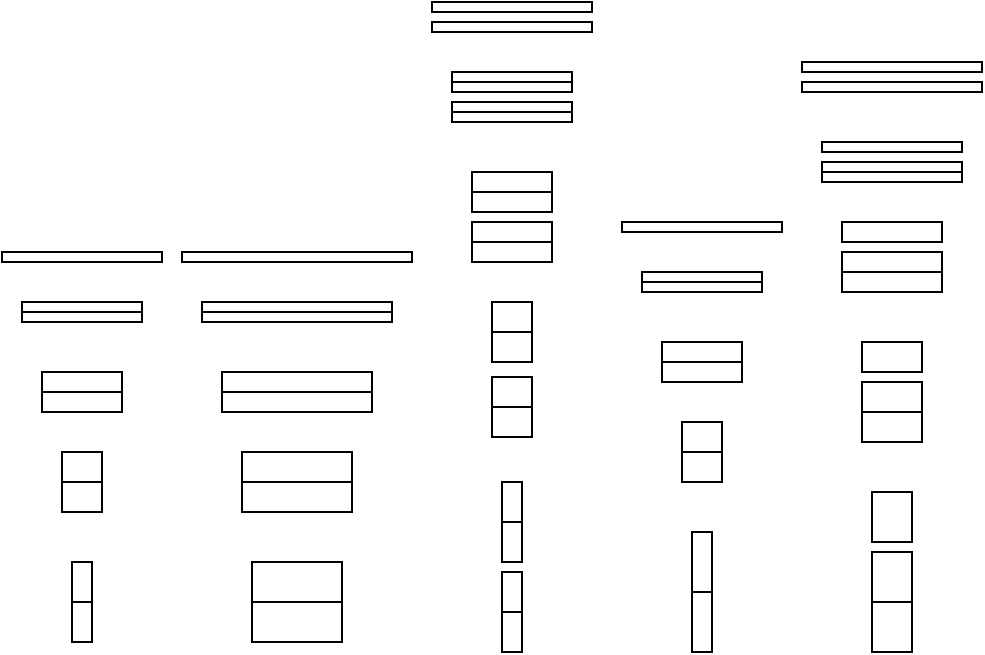 <mxfile version="26.1.1">
  <diagram name="Page-1" id="o6Hm1AHfrkM1vRj4lwk_">
    <mxGraphModel dx="880" dy="480" grid="1" gridSize="5" guides="1" tooltips="1" connect="1" arrows="1" fold="1" page="1" pageScale="1" pageWidth="595" pageHeight="842" math="0" shadow="0">
      <root>
        <mxCell id="0" />
        <mxCell id="1" parent="0" />
        <mxCell id="CmU8Y67noPRYYXNj49tf-1" value="" style="rounded=0;whiteSpace=wrap;html=1;" vertex="1" parent="1">
          <mxGeometry x="10" y="135" width="80" height="5" as="geometry" />
        </mxCell>
        <mxCell id="CmU8Y67noPRYYXNj49tf-2" value="" style="rounded=0;whiteSpace=wrap;html=1;" vertex="1" parent="1">
          <mxGeometry x="20" y="160" width="60" height="5" as="geometry" />
        </mxCell>
        <mxCell id="CmU8Y67noPRYYXNj49tf-3" value="" style="rounded=0;whiteSpace=wrap;html=1;" vertex="1" parent="1">
          <mxGeometry x="20" y="165" width="60" height="5" as="geometry" />
        </mxCell>
        <mxCell id="CmU8Y67noPRYYXNj49tf-4" value="" style="rounded=0;whiteSpace=wrap;html=1;" vertex="1" parent="1">
          <mxGeometry x="30" y="195" width="40" height="10" as="geometry" />
        </mxCell>
        <mxCell id="CmU8Y67noPRYYXNj49tf-5" value="" style="rounded=0;whiteSpace=wrap;html=1;" vertex="1" parent="1">
          <mxGeometry x="30" y="205" width="40" height="10" as="geometry" />
        </mxCell>
        <mxCell id="CmU8Y67noPRYYXNj49tf-6" value="" style="rounded=0;whiteSpace=wrap;html=1;" vertex="1" parent="1">
          <mxGeometry x="40" y="235" width="20" height="15" as="geometry" />
        </mxCell>
        <mxCell id="CmU8Y67noPRYYXNj49tf-7" value="" style="rounded=0;whiteSpace=wrap;html=1;" vertex="1" parent="1">
          <mxGeometry x="40" y="250" width="20" height="15" as="geometry" />
        </mxCell>
        <mxCell id="CmU8Y67noPRYYXNj49tf-8" value="" style="rounded=0;whiteSpace=wrap;html=1;" vertex="1" parent="1">
          <mxGeometry x="45" y="290" width="10" height="20" as="geometry" />
        </mxCell>
        <mxCell id="CmU8Y67noPRYYXNj49tf-9" value="" style="rounded=0;whiteSpace=wrap;html=1;" vertex="1" parent="1">
          <mxGeometry x="45" y="310" width="10" height="20" as="geometry" />
        </mxCell>
        <mxCell id="CmU8Y67noPRYYXNj49tf-19" value="" style="rounded=0;whiteSpace=wrap;html=1;" vertex="1" parent="1">
          <mxGeometry x="100" y="135" width="115" height="5" as="geometry" />
        </mxCell>
        <mxCell id="CmU8Y67noPRYYXNj49tf-20" value="" style="rounded=0;whiteSpace=wrap;html=1;" vertex="1" parent="1">
          <mxGeometry x="110" y="160" width="95" height="5" as="geometry" />
        </mxCell>
        <mxCell id="CmU8Y67noPRYYXNj49tf-21" value="" style="rounded=0;whiteSpace=wrap;html=1;" vertex="1" parent="1">
          <mxGeometry x="110" y="165" width="95" height="5" as="geometry" />
        </mxCell>
        <mxCell id="CmU8Y67noPRYYXNj49tf-22" value="" style="rounded=0;whiteSpace=wrap;html=1;" vertex="1" parent="1">
          <mxGeometry x="120" y="195" width="75" height="10" as="geometry" />
        </mxCell>
        <mxCell id="CmU8Y67noPRYYXNj49tf-23" value="" style="rounded=0;whiteSpace=wrap;html=1;" vertex="1" parent="1">
          <mxGeometry x="120" y="205" width="75" height="10" as="geometry" />
        </mxCell>
        <mxCell id="CmU8Y67noPRYYXNj49tf-24" value="" style="rounded=0;whiteSpace=wrap;html=1;" vertex="1" parent="1">
          <mxGeometry x="130" y="235" width="55" height="15" as="geometry" />
        </mxCell>
        <mxCell id="CmU8Y67noPRYYXNj49tf-25" value="" style="rounded=0;whiteSpace=wrap;html=1;" vertex="1" parent="1">
          <mxGeometry x="130" y="250" width="55" height="15" as="geometry" />
        </mxCell>
        <mxCell id="CmU8Y67noPRYYXNj49tf-26" value="" style="rounded=0;whiteSpace=wrap;html=1;" vertex="1" parent="1">
          <mxGeometry x="135" y="290" width="45" height="20" as="geometry" />
        </mxCell>
        <mxCell id="CmU8Y67noPRYYXNj49tf-27" value="" style="rounded=0;whiteSpace=wrap;html=1;" vertex="1" parent="1">
          <mxGeometry x="135" y="310" width="45" height="20" as="geometry" />
        </mxCell>
        <mxCell id="CmU8Y67noPRYYXNj49tf-29" value="" style="rounded=0;whiteSpace=wrap;html=1;" vertex="1" parent="1">
          <mxGeometry x="225" y="10" width="80" height="5" as="geometry" />
        </mxCell>
        <mxCell id="CmU8Y67noPRYYXNj49tf-30" value="" style="rounded=0;whiteSpace=wrap;html=1;" vertex="1" parent="1">
          <mxGeometry x="235" y="45" width="60" height="5" as="geometry" />
        </mxCell>
        <mxCell id="CmU8Y67noPRYYXNj49tf-31" value="" style="rounded=0;whiteSpace=wrap;html=1;" vertex="1" parent="1">
          <mxGeometry x="235" y="50" width="60" height="5" as="geometry" />
        </mxCell>
        <mxCell id="CmU8Y67noPRYYXNj49tf-32" value="" style="rounded=0;whiteSpace=wrap;html=1;" vertex="1" parent="1">
          <mxGeometry x="245" y="95" width="40" height="10" as="geometry" />
        </mxCell>
        <mxCell id="CmU8Y67noPRYYXNj49tf-33" value="" style="rounded=0;whiteSpace=wrap;html=1;" vertex="1" parent="1">
          <mxGeometry x="245" y="105" width="40" height="10" as="geometry" />
        </mxCell>
        <mxCell id="CmU8Y67noPRYYXNj49tf-34" value="" style="rounded=0;whiteSpace=wrap;html=1;" vertex="1" parent="1">
          <mxGeometry x="255" y="160" width="20" height="15" as="geometry" />
        </mxCell>
        <mxCell id="CmU8Y67noPRYYXNj49tf-35" value="" style="rounded=0;whiteSpace=wrap;html=1;" vertex="1" parent="1">
          <mxGeometry x="255" y="175" width="20" height="15" as="geometry" />
        </mxCell>
        <mxCell id="CmU8Y67noPRYYXNj49tf-36" value="" style="rounded=0;whiteSpace=wrap;html=1;" vertex="1" parent="1">
          <mxGeometry x="260" y="250" width="10" height="20" as="geometry" />
        </mxCell>
        <mxCell id="CmU8Y67noPRYYXNj49tf-37" value="" style="rounded=0;whiteSpace=wrap;html=1;" vertex="1" parent="1">
          <mxGeometry x="260" y="270" width="10" height="20" as="geometry" />
        </mxCell>
        <mxCell id="CmU8Y67noPRYYXNj49tf-38" value="" style="rounded=0;whiteSpace=wrap;html=1;" vertex="1" parent="1">
          <mxGeometry x="225" y="20" width="80" height="5" as="geometry" />
        </mxCell>
        <mxCell id="CmU8Y67noPRYYXNj49tf-39" value="" style="rounded=0;whiteSpace=wrap;html=1;" vertex="1" parent="1">
          <mxGeometry x="235" y="60" width="60" height="5" as="geometry" />
        </mxCell>
        <mxCell id="CmU8Y67noPRYYXNj49tf-40" value="" style="rounded=0;whiteSpace=wrap;html=1;" vertex="1" parent="1">
          <mxGeometry x="235" y="65" width="60" height="5" as="geometry" />
        </mxCell>
        <mxCell id="CmU8Y67noPRYYXNj49tf-41" value="" style="rounded=0;whiteSpace=wrap;html=1;" vertex="1" parent="1">
          <mxGeometry x="245" y="120" width="40" height="10" as="geometry" />
        </mxCell>
        <mxCell id="CmU8Y67noPRYYXNj49tf-42" value="" style="rounded=0;whiteSpace=wrap;html=1;" vertex="1" parent="1">
          <mxGeometry x="245" y="130" width="40" height="10" as="geometry" />
        </mxCell>
        <mxCell id="CmU8Y67noPRYYXNj49tf-43" value="" style="rounded=0;whiteSpace=wrap;html=1;" vertex="1" parent="1">
          <mxGeometry x="255" y="197.5" width="20" height="15" as="geometry" />
        </mxCell>
        <mxCell id="CmU8Y67noPRYYXNj49tf-44" value="" style="rounded=0;whiteSpace=wrap;html=1;" vertex="1" parent="1">
          <mxGeometry x="255" y="212.5" width="20" height="15" as="geometry" />
        </mxCell>
        <mxCell id="CmU8Y67noPRYYXNj49tf-45" value="" style="rounded=0;whiteSpace=wrap;html=1;" vertex="1" parent="1">
          <mxGeometry x="260" y="295" width="10" height="20" as="geometry" />
        </mxCell>
        <mxCell id="CmU8Y67noPRYYXNj49tf-46" value="" style="rounded=0;whiteSpace=wrap;html=1;" vertex="1" parent="1">
          <mxGeometry x="260" y="315" width="10" height="20" as="geometry" />
        </mxCell>
        <mxCell id="CmU8Y67noPRYYXNj49tf-47" value="" style="rounded=0;whiteSpace=wrap;html=1;" vertex="1" parent="1">
          <mxGeometry x="320" y="120" width="80" height="5" as="geometry" />
        </mxCell>
        <mxCell id="CmU8Y67noPRYYXNj49tf-48" value="" style="rounded=0;whiteSpace=wrap;html=1;" vertex="1" parent="1">
          <mxGeometry x="330" y="145" width="60" height="5" as="geometry" />
        </mxCell>
        <mxCell id="CmU8Y67noPRYYXNj49tf-49" value="" style="rounded=0;whiteSpace=wrap;html=1;" vertex="1" parent="1">
          <mxGeometry x="330" y="150" width="60" height="5" as="geometry" />
        </mxCell>
        <mxCell id="CmU8Y67noPRYYXNj49tf-50" value="" style="rounded=0;whiteSpace=wrap;html=1;" vertex="1" parent="1">
          <mxGeometry x="340" y="180" width="40" height="10" as="geometry" />
        </mxCell>
        <mxCell id="CmU8Y67noPRYYXNj49tf-51" value="" style="rounded=0;whiteSpace=wrap;html=1;" vertex="1" parent="1">
          <mxGeometry x="340" y="190" width="40" height="10" as="geometry" />
        </mxCell>
        <mxCell id="CmU8Y67noPRYYXNj49tf-52" value="" style="rounded=0;whiteSpace=wrap;html=1;" vertex="1" parent="1">
          <mxGeometry x="350" y="220" width="20" height="15" as="geometry" />
        </mxCell>
        <mxCell id="CmU8Y67noPRYYXNj49tf-53" value="" style="rounded=0;whiteSpace=wrap;html=1;" vertex="1" parent="1">
          <mxGeometry x="350" y="235" width="20" height="15" as="geometry" />
        </mxCell>
        <mxCell id="CmU8Y67noPRYYXNj49tf-54" value="" style="rounded=0;whiteSpace=wrap;html=1;" vertex="1" parent="1">
          <mxGeometry x="355" y="275" width="10" height="30" as="geometry" />
        </mxCell>
        <mxCell id="CmU8Y67noPRYYXNj49tf-55" value="" style="rounded=0;whiteSpace=wrap;html=1;" vertex="1" parent="1">
          <mxGeometry x="355" y="305" width="10" height="30" as="geometry" />
        </mxCell>
        <mxCell id="CmU8Y67noPRYYXNj49tf-56" value="" style="rounded=0;whiteSpace=wrap;html=1;" vertex="1" parent="1">
          <mxGeometry x="410" y="50" width="90" height="5" as="geometry" />
        </mxCell>
        <mxCell id="CmU8Y67noPRYYXNj49tf-57" value="" style="rounded=0;whiteSpace=wrap;html=1;" vertex="1" parent="1">
          <mxGeometry x="420" y="90" width="70" height="5" as="geometry" />
        </mxCell>
        <mxCell id="CmU8Y67noPRYYXNj49tf-58" value="" style="rounded=0;whiteSpace=wrap;html=1;" vertex="1" parent="1">
          <mxGeometry x="420" y="95" width="70" height="5" as="geometry" />
        </mxCell>
        <mxCell id="CmU8Y67noPRYYXNj49tf-59" value="" style="rounded=0;whiteSpace=wrap;html=1;" vertex="1" parent="1">
          <mxGeometry x="430" y="135" width="50" height="10" as="geometry" />
        </mxCell>
        <mxCell id="CmU8Y67noPRYYXNj49tf-60" value="" style="rounded=0;whiteSpace=wrap;html=1;" vertex="1" parent="1">
          <mxGeometry x="430" y="145" width="50" height="10" as="geometry" />
        </mxCell>
        <mxCell id="CmU8Y67noPRYYXNj49tf-61" value="" style="rounded=0;whiteSpace=wrap;html=1;" vertex="1" parent="1">
          <mxGeometry x="440" y="180" width="30" height="15" as="geometry" />
        </mxCell>
        <mxCell id="CmU8Y67noPRYYXNj49tf-62" value="" style="rounded=0;whiteSpace=wrap;html=1;" vertex="1" parent="1">
          <mxGeometry x="440" y="215" width="30" height="15" as="geometry" />
        </mxCell>
        <mxCell id="CmU8Y67noPRYYXNj49tf-63" value="" style="rounded=0;whiteSpace=wrap;html=1;" vertex="1" parent="1">
          <mxGeometry x="445" y="285" width="20" height="25" as="geometry" />
        </mxCell>
        <mxCell id="CmU8Y67noPRYYXNj49tf-64" value="" style="rounded=0;whiteSpace=wrap;html=1;" vertex="1" parent="1">
          <mxGeometry x="445" y="310" width="20" height="25" as="geometry" />
        </mxCell>
        <mxCell id="CmU8Y67noPRYYXNj49tf-65" value="" style="rounded=0;whiteSpace=wrap;html=1;" vertex="1" parent="1">
          <mxGeometry x="445" y="255" width="20" height="25" as="geometry" />
        </mxCell>
        <mxCell id="CmU8Y67noPRYYXNj49tf-66" value="" style="rounded=0;whiteSpace=wrap;html=1;" vertex="1" parent="1">
          <mxGeometry x="440" y="200" width="30" height="15" as="geometry" />
        </mxCell>
        <mxCell id="CmU8Y67noPRYYXNj49tf-67" value="" style="rounded=0;whiteSpace=wrap;html=1;" vertex="1" parent="1">
          <mxGeometry x="430" y="120" width="50" height="10" as="geometry" />
        </mxCell>
        <mxCell id="CmU8Y67noPRYYXNj49tf-68" value="" style="rounded=0;whiteSpace=wrap;html=1;" vertex="1" parent="1">
          <mxGeometry x="420" y="80" width="70" height="5" as="geometry" />
        </mxCell>
        <mxCell id="CmU8Y67noPRYYXNj49tf-70" value="" style="rounded=0;whiteSpace=wrap;html=1;" vertex="1" parent="1">
          <mxGeometry x="410" y="40" width="90" height="5" as="geometry" />
        </mxCell>
      </root>
    </mxGraphModel>
  </diagram>
</mxfile>
